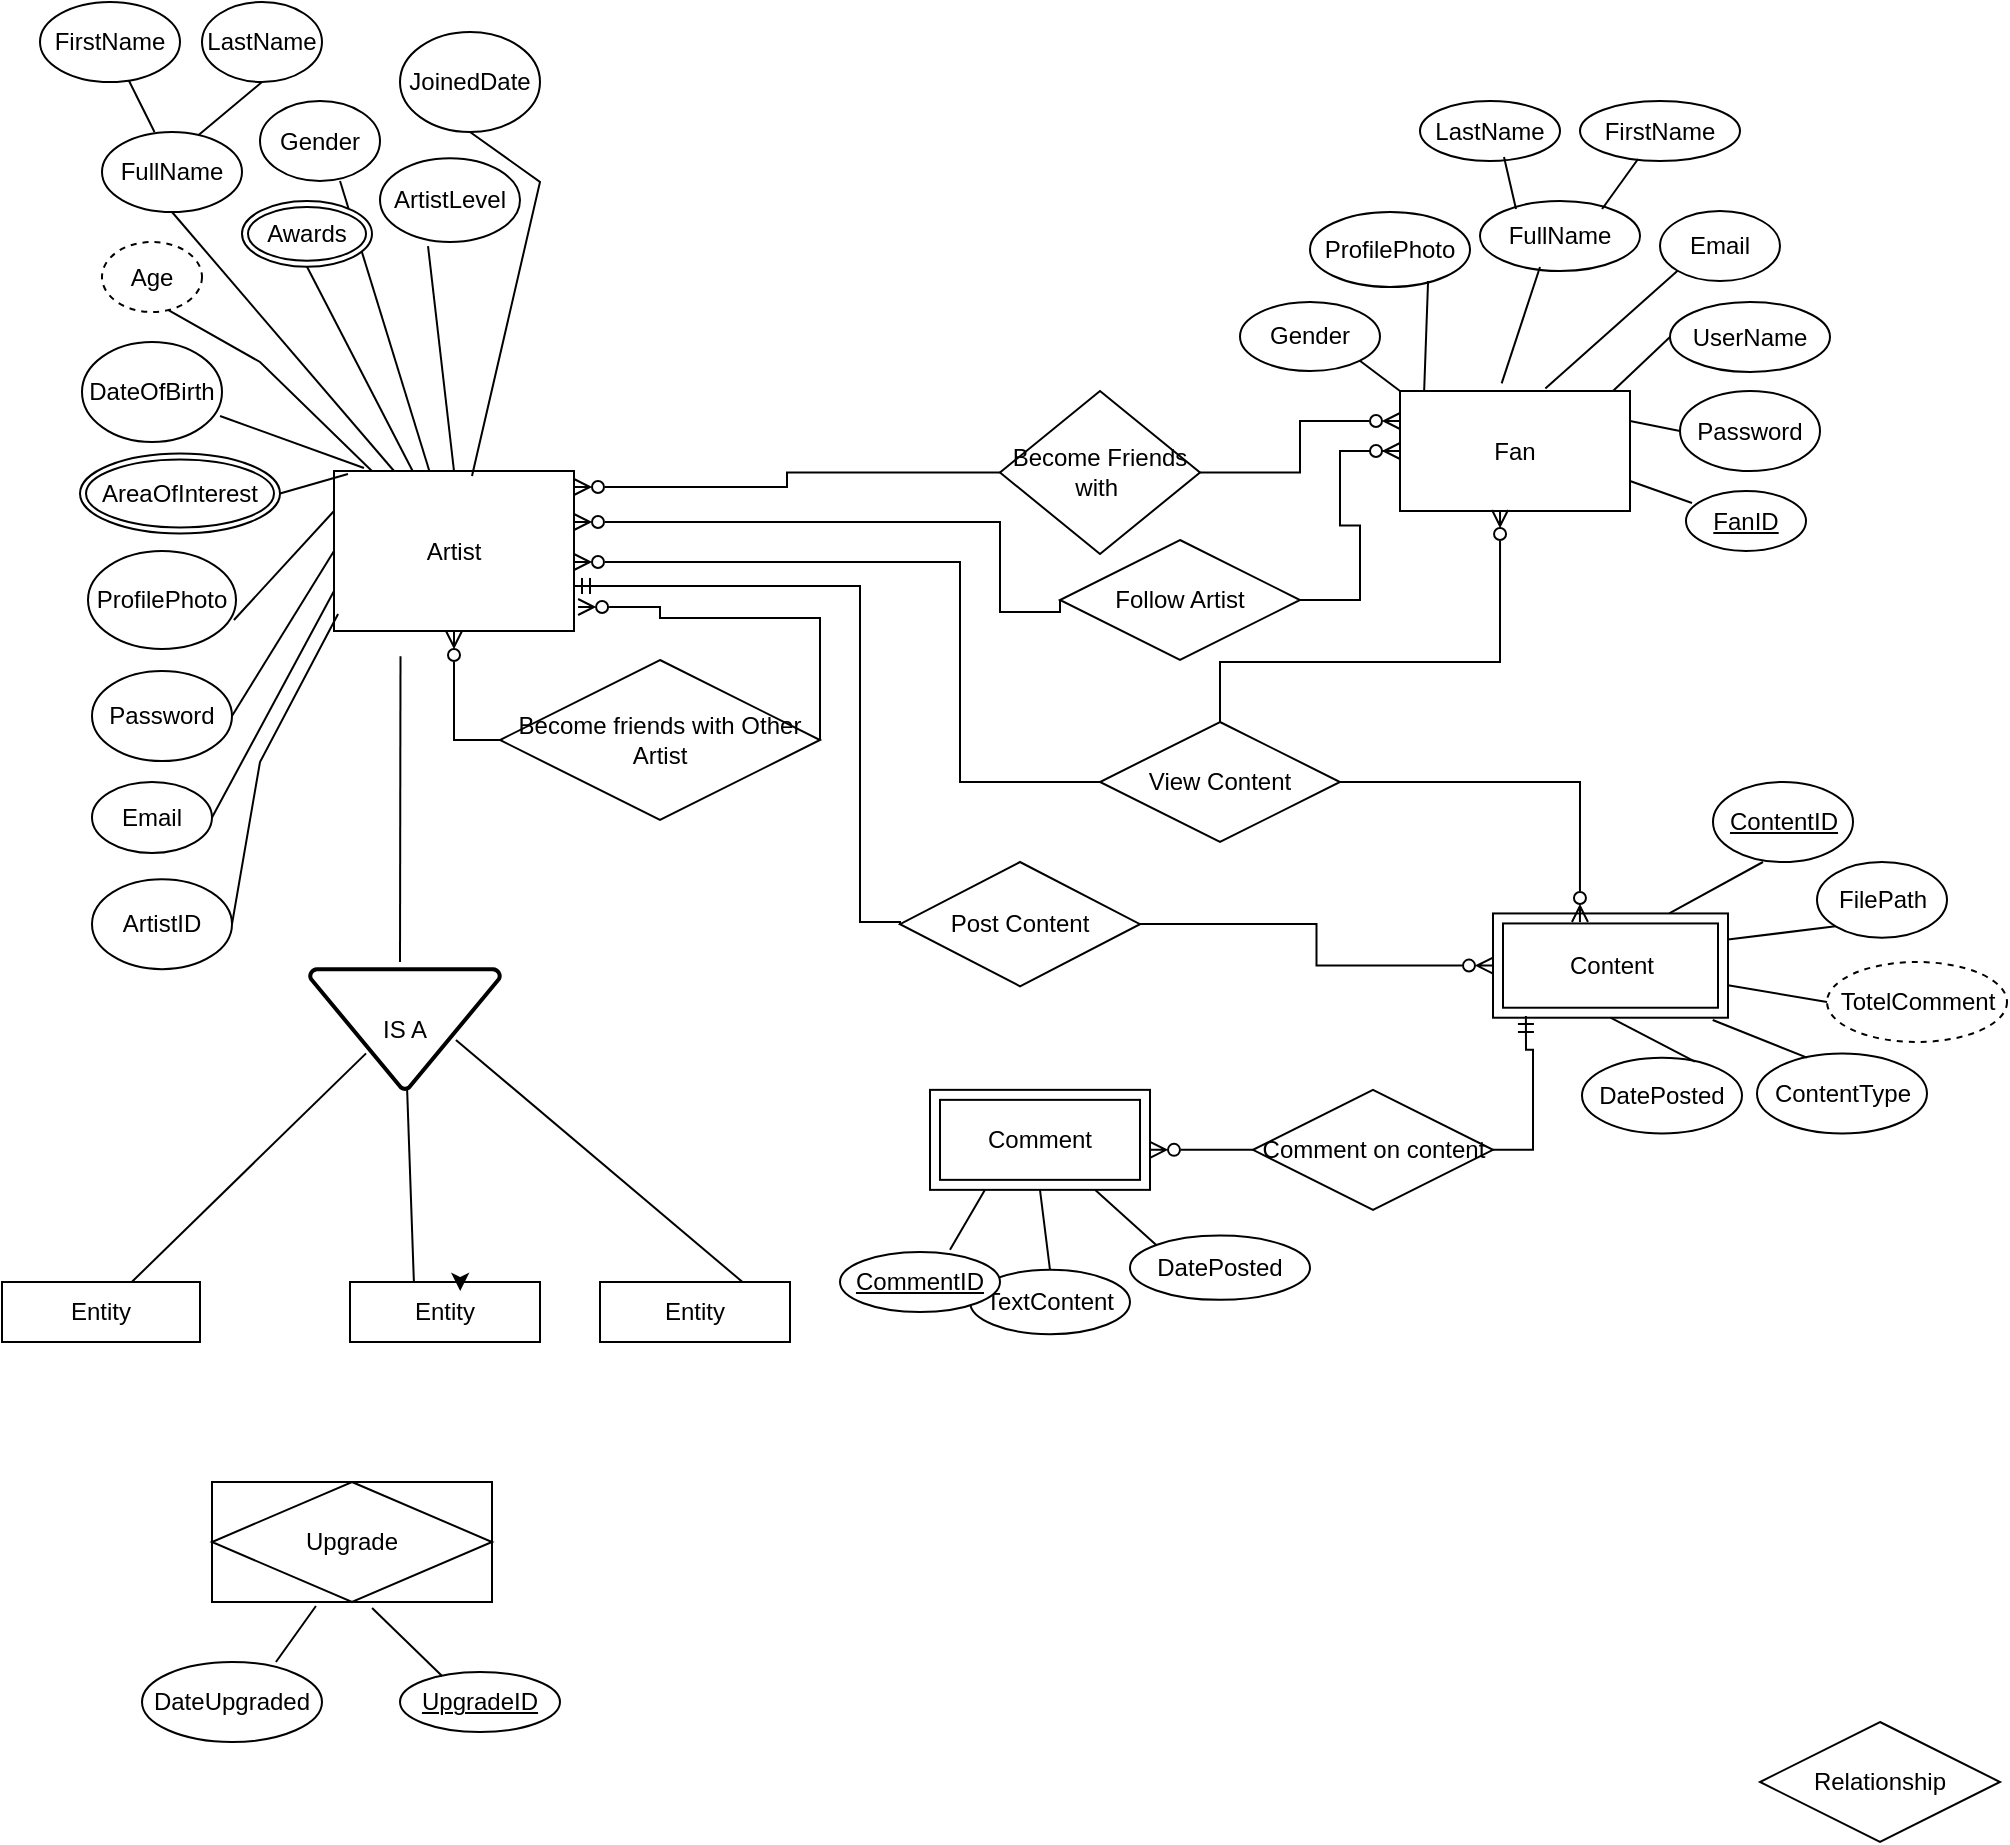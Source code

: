 <mxfile version="24.7.14">
  <diagram id="R2lEEEUBdFMjLlhIrx00" name="Page-1">
    <mxGraphModel dx="909" dy="1577" grid="1" gridSize="10" guides="1" tooltips="1" connect="1" arrows="1" fold="1" page="1" pageScale="1" pageWidth="850" pageHeight="1100" math="0" shadow="0" extFonts="Permanent Marker^https://fonts.googleapis.com/css?family=Permanent+Marker">
      <root>
        <mxCell id="0" />
        <mxCell id="1" parent="0" />
        <mxCell id="9mGKXTDG_qa7bDeS5Nxo-1" value="Artist" style="rounded=0;whiteSpace=wrap;html=1;" parent="1" vertex="1">
          <mxGeometry x="227" y="224.5" width="120" height="80" as="geometry" />
        </mxCell>
        <mxCell id="9mGKXTDG_qa7bDeS5Nxo-2" value="Fan" style="rounded=0;whiteSpace=wrap;html=1;" parent="1" vertex="1">
          <mxGeometry x="760" y="184.5" width="115" height="60" as="geometry" />
        </mxCell>
        <mxCell id="9mGKXTDG_qa7bDeS5Nxo-6" value="Email" style="ellipse;whiteSpace=wrap;html=1;" parent="1" vertex="1">
          <mxGeometry x="106" y="380" width="60" height="35.5" as="geometry" />
        </mxCell>
        <mxCell id="9mGKXTDG_qa7bDeS5Nxo-7" value="Password" style="ellipse;whiteSpace=wrap;html=1;" parent="1" vertex="1">
          <mxGeometry x="106" y="324.5" width="70" height="45" as="geometry" />
        </mxCell>
        <mxCell id="9mGKXTDG_qa7bDeS5Nxo-8" value="ProfilePhoto" style="ellipse;whiteSpace=wrap;html=1;" parent="1" vertex="1">
          <mxGeometry x="104" y="264.5" width="74" height="49" as="geometry" />
        </mxCell>
        <mxCell id="9mGKXTDG_qa7bDeS5Nxo-9" value="Age" style="ellipse;whiteSpace=wrap;html=1;dashed=1;" parent="1" vertex="1">
          <mxGeometry x="111" y="110" width="50" height="35" as="geometry" />
        </mxCell>
        <mxCell id="9mGKXTDG_qa7bDeS5Nxo-10" value="DateOfBirth" style="ellipse;whiteSpace=wrap;html=1;" parent="1" vertex="1">
          <mxGeometry x="101" y="160" width="70" height="50" as="geometry" />
        </mxCell>
        <mxCell id="9mGKXTDG_qa7bDeS5Nxo-11" value="FullName" style="ellipse;whiteSpace=wrap;html=1;" parent="1" vertex="1">
          <mxGeometry x="111" y="55" width="70" height="40" as="geometry" />
        </mxCell>
        <mxCell id="9mGKXTDG_qa7bDeS5Nxo-12" value="ArtistLevel" style="ellipse;whiteSpace=wrap;html=1;" parent="1" vertex="1">
          <mxGeometry x="250" y="68.07" width="70" height="41.93" as="geometry" />
        </mxCell>
        <mxCell id="9mGKXTDG_qa7bDeS5Nxo-14" value="Gender" style="ellipse;whiteSpace=wrap;html=1;" parent="1" vertex="1">
          <mxGeometry x="190" y="39.5" width="60" height="40" as="geometry" />
        </mxCell>
        <mxCell id="9mGKXTDG_qa7bDeS5Nxo-15" value="ArtistID" style="ellipse;whiteSpace=wrap;html=1;" parent="1" vertex="1">
          <mxGeometry x="106" y="428.57" width="70" height="45" as="geometry" />
        </mxCell>
        <mxCell id="9mGKXTDG_qa7bDeS5Nxo-17" value="" style="endArrow=none;html=1;rounded=0;entryX=1;entryY=0.5;entryDx=0;entryDy=0;exitX=0.058;exitY=0.019;exitDx=0;exitDy=0;exitPerimeter=0;" parent="1" source="9mGKXTDG_qa7bDeS5Nxo-1" target="9mGKXTDG_qa7bDeS5Nxo-46" edge="1">
          <mxGeometry width="50" height="50" relative="1" as="geometry">
            <mxPoint x="220" y="240" as="sourcePoint" />
            <mxPoint x="146.02" y="190.02" as="targetPoint" />
            <Array as="points" />
          </mxGeometry>
        </mxCell>
        <mxCell id="9mGKXTDG_qa7bDeS5Nxo-18" value="" style="endArrow=none;html=1;rounded=0;entryX=0.986;entryY=0.704;entryDx=0;entryDy=0;entryPerimeter=0;exitX=0;exitY=0.25;exitDx=0;exitDy=0;" parent="1" target="9mGKXTDG_qa7bDeS5Nxo-8" edge="1" source="9mGKXTDG_qa7bDeS5Nxo-1">
          <mxGeometry width="50" height="50" relative="1" as="geometry">
            <mxPoint x="230" y="260" as="sourcePoint" />
            <mxPoint x="156.999" y="190.005" as="targetPoint" />
          </mxGeometry>
        </mxCell>
        <mxCell id="9mGKXTDG_qa7bDeS5Nxo-19" value="" style="endArrow=none;html=1;rounded=0;exitX=0;exitY=0.75;exitDx=0;exitDy=0;entryX=1;entryY=0.5;entryDx=0;entryDy=0;" parent="1" source="9mGKXTDG_qa7bDeS5Nxo-1" target="9mGKXTDG_qa7bDeS5Nxo-6" edge="1">
          <mxGeometry width="50" height="50" relative="1" as="geometry">
            <mxPoint x="240" y="284.995" as="sourcePoint" />
            <mxPoint x="159.999" y="251.655" as="targetPoint" />
          </mxGeometry>
        </mxCell>
        <mxCell id="9mGKXTDG_qa7bDeS5Nxo-20" value="" style="endArrow=none;html=1;rounded=0;entryX=1;entryY=0.5;entryDx=0;entryDy=0;exitX=0.017;exitY=0.894;exitDx=0;exitDy=0;exitPerimeter=0;" parent="1" source="9mGKXTDG_qa7bDeS5Nxo-1" target="9mGKXTDG_qa7bDeS5Nxo-15" edge="1">
          <mxGeometry width="50" height="50" relative="1" as="geometry">
            <mxPoint x="230" y="280" as="sourcePoint" />
            <mxPoint x="189.999" y="291.005" as="targetPoint" />
            <Array as="points">
              <mxPoint x="190" y="370" />
            </Array>
          </mxGeometry>
        </mxCell>
        <mxCell id="9mGKXTDG_qa7bDeS5Nxo-22" value="" style="endArrow=none;html=1;rounded=0;exitX=0.125;exitY=-0.019;exitDx=0;exitDy=0;entryX=0.986;entryY=0.74;entryDx=0;entryDy=0;entryPerimeter=0;exitPerimeter=0;" parent="1" source="9mGKXTDG_qa7bDeS5Nxo-1" target="9mGKXTDG_qa7bDeS5Nxo-10" edge="1">
          <mxGeometry width="50" height="50" relative="1" as="geometry">
            <mxPoint x="250" y="225" as="sourcePoint" />
            <mxPoint x="176.999" y="146.655" as="targetPoint" />
          </mxGeometry>
        </mxCell>
        <mxCell id="9mGKXTDG_qa7bDeS5Nxo-23" value="" style="endArrow=none;html=1;rounded=0;entryX=0.66;entryY=0.971;entryDx=0;entryDy=0;entryPerimeter=0;" parent="1" target="9mGKXTDG_qa7bDeS5Nxo-9" edge="1" source="9mGKXTDG_qa7bDeS5Nxo-1">
          <mxGeometry width="50" height="50" relative="1" as="geometry">
            <mxPoint x="240" y="230" as="sourcePoint" />
            <mxPoint x="296.999" y="125.005" as="targetPoint" />
            <Array as="points">
              <mxPoint x="190" y="170" />
            </Array>
          </mxGeometry>
        </mxCell>
        <mxCell id="9mGKXTDG_qa7bDeS5Nxo-24" value="" style="endArrow=none;html=1;rounded=0;entryX=0.343;entryY=1.048;entryDx=0;entryDy=0;entryPerimeter=0;exitX=0.5;exitY=0;exitDx=0;exitDy=0;" parent="1" source="9mGKXTDG_qa7bDeS5Nxo-1" edge="1" target="9mGKXTDG_qa7bDeS5Nxo-12">
          <mxGeometry width="50" height="50" relative="1" as="geometry">
            <mxPoint x="280" y="220" as="sourcePoint" />
            <mxPoint x="210" y="90" as="targetPoint" />
            <Array as="points" />
          </mxGeometry>
        </mxCell>
        <mxCell id="9mGKXTDG_qa7bDeS5Nxo-25" value="" style="endArrow=none;html=1;rounded=0;entryX=0.5;entryY=1;entryDx=0;entryDy=0;exitX=0.25;exitY=0;exitDx=0;exitDy=0;" parent="1" target="9mGKXTDG_qa7bDeS5Nxo-11" edge="1" source="9mGKXTDG_qa7bDeS5Nxo-1">
          <mxGeometry width="50" height="50" relative="1" as="geometry">
            <mxPoint x="320" y="228" as="sourcePoint" />
            <mxPoint x="357.999" y="150.005" as="targetPoint" />
          </mxGeometry>
        </mxCell>
        <mxCell id="9mGKXTDG_qa7bDeS5Nxo-26" value="" style="endArrow=none;html=1;rounded=0;entryX=0.667;entryY=1;entryDx=0;entryDy=0;entryPerimeter=0;" parent="1" source="9mGKXTDG_qa7bDeS5Nxo-1" target="9mGKXTDG_qa7bDeS5Nxo-14" edge="1">
          <mxGeometry width="50" height="50" relative="1" as="geometry">
            <mxPoint x="280" y="220" as="sourcePoint" />
            <mxPoint x="379.999" y="190.005" as="targetPoint" />
          </mxGeometry>
        </mxCell>
        <mxCell id="9mGKXTDG_qa7bDeS5Nxo-27" value="" style="endArrow=none;html=1;rounded=0;entryX=0.5;entryY=1;entryDx=0;entryDy=0;" parent="1" source="9mGKXTDG_qa7bDeS5Nxo-1" target="9mGKXTDG_qa7bDeS5Nxo-44" edge="1">
          <mxGeometry width="50" height="50" relative="1" as="geometry">
            <mxPoint x="270" y="220" as="sourcePoint" />
            <mxPoint x="278" y="176.52" as="targetPoint" />
          </mxGeometry>
        </mxCell>
        <mxCell id="9mGKXTDG_qa7bDeS5Nxo-28" value="FirstName" style="ellipse;whiteSpace=wrap;html=1;" parent="1" vertex="1">
          <mxGeometry x="80" y="-10" width="70" height="40" as="geometry" />
        </mxCell>
        <mxCell id="9mGKXTDG_qa7bDeS5Nxo-29" value="LastName" style="ellipse;whiteSpace=wrap;html=1;" parent="1" vertex="1">
          <mxGeometry x="161" y="-10" width="60" height="40" as="geometry" />
        </mxCell>
        <mxCell id="9mGKXTDG_qa7bDeS5Nxo-30" value="" style="endArrow=none;html=1;rounded=0;exitX=0.375;exitY=0;exitDx=0;exitDy=0;exitPerimeter=0;" parent="1" source="9mGKXTDG_qa7bDeS5Nxo-11" edge="1" target="9mGKXTDG_qa7bDeS5Nxo-28">
          <mxGeometry width="50" height="50" relative="1" as="geometry">
            <mxPoint x="230" y="310" as="sourcePoint" />
            <mxPoint x="320" y="57.86" as="targetPoint" />
          </mxGeometry>
        </mxCell>
        <mxCell id="9mGKXTDG_qa7bDeS5Nxo-31" value="" style="endArrow=none;html=1;rounded=0;exitX=0.688;exitY=0.04;exitDx=0;exitDy=0;exitPerimeter=0;entryX=0.5;entryY=1;entryDx=0;entryDy=0;" parent="1" source="9mGKXTDG_qa7bDeS5Nxo-11" edge="1" target="9mGKXTDG_qa7bDeS5Nxo-29">
          <mxGeometry width="50" height="50" relative="1" as="geometry">
            <mxPoint x="370" y="110" as="sourcePoint" />
            <mxPoint x="373.787" y="52.002" as="targetPoint" />
          </mxGeometry>
        </mxCell>
        <mxCell id="9mGKXTDG_qa7bDeS5Nxo-34" value="JoinedDate" style="ellipse;whiteSpace=wrap;html=1;" parent="1" vertex="1">
          <mxGeometry x="260" y="5" width="70" height="50" as="geometry" />
        </mxCell>
        <mxCell id="9mGKXTDG_qa7bDeS5Nxo-37" value="" style="endArrow=none;html=1;rounded=0;entryX=0.5;entryY=1;entryDx=0;entryDy=0;exitX=0.575;exitY=0.031;exitDx=0;exitDy=0;exitPerimeter=0;" parent="1" source="9mGKXTDG_qa7bDeS5Nxo-1" target="9mGKXTDG_qa7bDeS5Nxo-34" edge="1">
          <mxGeometry width="50" height="50" relative="1" as="geometry">
            <mxPoint x="300" y="220" as="sourcePoint" />
            <mxPoint x="388" y="248" as="targetPoint" />
            <Array as="points">
              <mxPoint x="330" y="80" />
            </Array>
          </mxGeometry>
        </mxCell>
        <mxCell id="9mGKXTDG_qa7bDeS5Nxo-39" value="" style="endArrow=none;html=1;rounded=0;entryX=1;entryY=0.5;entryDx=0;entryDy=0;exitX=0;exitY=0.5;exitDx=0;exitDy=0;" parent="1" source="9mGKXTDG_qa7bDeS5Nxo-1" target="9mGKXTDG_qa7bDeS5Nxo-7" edge="1">
          <mxGeometry width="50" height="50" relative="1" as="geometry">
            <mxPoint x="230" y="240" as="sourcePoint" />
            <mxPoint x="151" y="197" as="targetPoint" />
          </mxGeometry>
        </mxCell>
        <mxCell id="9mGKXTDG_qa7bDeS5Nxo-44" value="Awards" style="ellipse;shape=doubleEllipse;margin=3;whiteSpace=wrap;html=1;align=center;" parent="1" vertex="1">
          <mxGeometry x="181" y="89.5" width="65" height="32.86" as="geometry" />
        </mxCell>
        <mxCell id="9mGKXTDG_qa7bDeS5Nxo-46" value="AreaOfInterest" style="ellipse;shape=doubleEllipse;margin=3;whiteSpace=wrap;html=1;align=center;" parent="1" vertex="1">
          <mxGeometry x="100" y="215.75" width="100" height="40" as="geometry" />
        </mxCell>
        <mxCell id="srRfTzQ2wNrr3aea_epK-1" value="FanID" style="ellipse;whiteSpace=wrap;html=1;align=center;fontStyle=4;" vertex="1" parent="1">
          <mxGeometry x="903" y="234.5" width="60" height="30" as="geometry" />
        </mxCell>
        <mxCell id="srRfTzQ2wNrr3aea_epK-2" value="Password" style="ellipse;whiteSpace=wrap;html=1;align=center;" vertex="1" parent="1">
          <mxGeometry x="900" y="184.5" width="70" height="40" as="geometry" />
        </mxCell>
        <mxCell id="srRfTzQ2wNrr3aea_epK-3" value="FullName" style="ellipse;whiteSpace=wrap;html=1;align=center;" vertex="1" parent="1">
          <mxGeometry x="800" y="89.5" width="80" height="35" as="geometry" />
        </mxCell>
        <mxCell id="srRfTzQ2wNrr3aea_epK-4" value="Email" style="ellipse;whiteSpace=wrap;html=1;align=center;" vertex="1" parent="1">
          <mxGeometry x="890" y="94.5" width="60" height="35" as="geometry" />
        </mxCell>
        <mxCell id="srRfTzQ2wNrr3aea_epK-5" value="UserName" style="ellipse;whiteSpace=wrap;html=1;align=center;" vertex="1" parent="1">
          <mxGeometry x="895" y="140" width="80" height="35" as="geometry" />
        </mxCell>
        <mxCell id="srRfTzQ2wNrr3aea_epK-6" value="FirstName" style="ellipse;whiteSpace=wrap;html=1;align=center;" vertex="1" parent="1">
          <mxGeometry x="850" y="39.5" width="80" height="30" as="geometry" />
        </mxCell>
        <mxCell id="srRfTzQ2wNrr3aea_epK-7" value="LastName" style="ellipse;whiteSpace=wrap;html=1;align=center;" vertex="1" parent="1">
          <mxGeometry x="770" y="39.5" width="70" height="30" as="geometry" />
        </mxCell>
        <mxCell id="srRfTzQ2wNrr3aea_epK-8" value="ProfilePhoto" style="ellipse;whiteSpace=wrap;html=1;align=center;" vertex="1" parent="1">
          <mxGeometry x="715" y="95" width="80" height="37.5" as="geometry" />
        </mxCell>
        <mxCell id="srRfTzQ2wNrr3aea_epK-9" value="Gender" style="ellipse;whiteSpace=wrap;html=1;align=center;" vertex="1" parent="1">
          <mxGeometry x="680" y="140" width="70" height="34.5" as="geometry" />
        </mxCell>
        <mxCell id="srRfTzQ2wNrr3aea_epK-13" value="" style="endArrow=none;html=1;rounded=0;exitX=1;exitY=1;exitDx=0;exitDy=0;entryX=0;entryY=0;entryDx=0;entryDy=0;" edge="1" parent="1" source="srRfTzQ2wNrr3aea_epK-9" target="9mGKXTDG_qa7bDeS5Nxo-2">
          <mxGeometry relative="1" as="geometry">
            <mxPoint x="730" y="244.5" as="sourcePoint" />
            <mxPoint x="890" y="244.5" as="targetPoint" />
          </mxGeometry>
        </mxCell>
        <mxCell id="srRfTzQ2wNrr3aea_epK-14" value="" style="endArrow=none;html=1;rounded=0;exitX=0.738;exitY=0.92;exitDx=0;exitDy=0;exitPerimeter=0;entryX=0.105;entryY=0;entryDx=0;entryDy=0;entryPerimeter=0;" edge="1" parent="1" source="srRfTzQ2wNrr3aea_epK-8" target="9mGKXTDG_qa7bDeS5Nxo-2">
          <mxGeometry relative="1" as="geometry">
            <mxPoint x="780" y="144.5" as="sourcePoint" />
            <mxPoint x="790" y="194.5" as="targetPoint" />
          </mxGeometry>
        </mxCell>
        <mxCell id="srRfTzQ2wNrr3aea_epK-15" value="" style="endArrow=none;html=1;rounded=0;entryX=0.442;entryY=-0.064;entryDx=0;entryDy=0;entryPerimeter=0;exitX=0.375;exitY=0.943;exitDx=0;exitDy=0;exitPerimeter=0;" edge="1" parent="1" source="srRfTzQ2wNrr3aea_epK-3" target="9mGKXTDG_qa7bDeS5Nxo-2">
          <mxGeometry relative="1" as="geometry">
            <mxPoint x="830" y="124.5" as="sourcePoint" />
            <mxPoint x="848" y="179.5" as="targetPoint" />
          </mxGeometry>
        </mxCell>
        <mxCell id="srRfTzQ2wNrr3aea_epK-16" value="" style="endArrow=none;html=1;rounded=0;exitX=0.6;exitY=0.933;exitDx=0;exitDy=0;exitPerimeter=0;entryX=0.225;entryY=0.114;entryDx=0;entryDy=0;entryPerimeter=0;" edge="1" parent="1" source="srRfTzQ2wNrr3aea_epK-7" target="srRfTzQ2wNrr3aea_epK-3">
          <mxGeometry relative="1" as="geometry">
            <mxPoint x="807" y="69.5" as="sourcePoint" />
            <mxPoint x="823" y="124.5" as="targetPoint" />
          </mxGeometry>
        </mxCell>
        <mxCell id="srRfTzQ2wNrr3aea_epK-17" value="" style="endArrow=none;html=1;rounded=0;exitX=0.763;exitY=0.114;exitDx=0;exitDy=0;exitPerimeter=0;entryX=0.363;entryY=0.967;entryDx=0;entryDy=0;entryPerimeter=0;" edge="1" parent="1" source="srRfTzQ2wNrr3aea_epK-3" target="srRfTzQ2wNrr3aea_epK-6">
          <mxGeometry relative="1" as="geometry">
            <mxPoint x="822" y="77.5" as="sourcePoint" />
            <mxPoint x="828" y="103.5" as="targetPoint" />
          </mxGeometry>
        </mxCell>
        <mxCell id="srRfTzQ2wNrr3aea_epK-18" value="" style="endArrow=none;html=1;rounded=0;entryX=0.632;entryY=-0.021;entryDx=0;entryDy=0;entryPerimeter=0;exitX=0;exitY=1;exitDx=0;exitDy=0;" edge="1" parent="1" source="srRfTzQ2wNrr3aea_epK-4" target="9mGKXTDG_qa7bDeS5Nxo-2">
          <mxGeometry relative="1" as="geometry">
            <mxPoint x="890" y="125.5" as="sourcePoint" />
            <mxPoint x="882" y="184.5" as="targetPoint" />
          </mxGeometry>
        </mxCell>
        <mxCell id="srRfTzQ2wNrr3aea_epK-21" value="" style="endArrow=none;html=1;rounded=0;entryX=0.926;entryY=0;entryDx=0;entryDy=0;entryPerimeter=0;exitX=0;exitY=0.5;exitDx=0;exitDy=0;" edge="1" parent="1" source="srRfTzQ2wNrr3aea_epK-5" target="9mGKXTDG_qa7bDeS5Nxo-2">
          <mxGeometry relative="1" as="geometry">
            <mxPoint x="908" y="134.5" as="sourcePoint" />
            <mxPoint x="850" y="193.5" as="targetPoint" />
          </mxGeometry>
        </mxCell>
        <mxCell id="srRfTzQ2wNrr3aea_epK-22" value="" style="endArrow=none;html=1;rounded=0;entryX=1;entryY=0.25;entryDx=0;entryDy=0;exitX=0;exitY=0.5;exitDx=0;exitDy=0;" edge="1" parent="1" source="srRfTzQ2wNrr3aea_epK-2" target="9mGKXTDG_qa7bDeS5Nxo-2">
          <mxGeometry relative="1" as="geometry">
            <mxPoint x="918" y="144.5" as="sourcePoint" />
            <mxPoint x="860" y="203.5" as="targetPoint" />
          </mxGeometry>
        </mxCell>
        <mxCell id="srRfTzQ2wNrr3aea_epK-23" value="" style="endArrow=none;html=1;rounded=0;entryX=1;entryY=0.75;entryDx=0;entryDy=0;exitX=0.05;exitY=0.2;exitDx=0;exitDy=0;exitPerimeter=0;" edge="1" parent="1" source="srRfTzQ2wNrr3aea_epK-1" target="9mGKXTDG_qa7bDeS5Nxo-2">
          <mxGeometry relative="1" as="geometry">
            <mxPoint x="928" y="154.5" as="sourcePoint" />
            <mxPoint x="870" y="213.5" as="targetPoint" />
          </mxGeometry>
        </mxCell>
        <mxCell id="srRfTzQ2wNrr3aea_epK-24" value="Content" style="shape=ext;margin=3;double=1;whiteSpace=wrap;html=1;align=center;" vertex="1" parent="1">
          <mxGeometry x="806.5" y="445.72" width="117.5" height="52.14" as="geometry" />
        </mxCell>
        <mxCell id="srRfTzQ2wNrr3aea_epK-25" value="ContentID" style="ellipse;whiteSpace=wrap;html=1;align=center;fontStyle=4;" vertex="1" parent="1">
          <mxGeometry x="916.5" y="380" width="70" height="40" as="geometry" />
        </mxCell>
        <mxCell id="srRfTzQ2wNrr3aea_epK-26" value="TotelComment" style="ellipse;whiteSpace=wrap;html=1;align=center;dashed=1;" vertex="1" parent="1">
          <mxGeometry x="973.5" y="470" width="90" height="40" as="geometry" />
        </mxCell>
        <mxCell id="srRfTzQ2wNrr3aea_epK-27" value="DatePosted" style="ellipse;whiteSpace=wrap;html=1;align=center;" vertex="1" parent="1">
          <mxGeometry x="851" y="517.86" width="80" height="37.86" as="geometry" />
        </mxCell>
        <mxCell id="srRfTzQ2wNrr3aea_epK-28" value="ContentType" style="ellipse;whiteSpace=wrap;html=1;align=center;" vertex="1" parent="1">
          <mxGeometry x="938.5" y="515.72" width="85" height="40" as="geometry" />
        </mxCell>
        <mxCell id="srRfTzQ2wNrr3aea_epK-29" value="FilePath" style="ellipse;whiteSpace=wrap;html=1;align=center;" vertex="1" parent="1">
          <mxGeometry x="968.5" y="420" width="65" height="37.86" as="geometry" />
        </mxCell>
        <mxCell id="srRfTzQ2wNrr3aea_epK-30" style="edgeStyle=orthogonalEdgeStyle;rounded=0;orthogonalLoop=1;jettySize=auto;html=1;exitX=0.5;exitY=1;exitDx=0;exitDy=0;" edge="1" parent="1" source="srRfTzQ2wNrr3aea_epK-29" target="srRfTzQ2wNrr3aea_epK-29">
          <mxGeometry relative="1" as="geometry" />
        </mxCell>
        <mxCell id="srRfTzQ2wNrr3aea_epK-31" value="" style="endArrow=none;html=1;rounded=0;entryX=0.357;entryY=1;entryDx=0;entryDy=0;exitX=0.75;exitY=0;exitDx=0;exitDy=0;entryPerimeter=0;" edge="1" parent="1" source="srRfTzQ2wNrr3aea_epK-24" target="srRfTzQ2wNrr3aea_epK-25">
          <mxGeometry relative="1" as="geometry">
            <mxPoint x="989.5" y="293.86" as="sourcePoint" />
            <mxPoint x="941.5" y="427.86" as="targetPoint" />
          </mxGeometry>
        </mxCell>
        <mxCell id="srRfTzQ2wNrr3aea_epK-32" value="" style="endArrow=none;html=1;rounded=0;entryX=0;entryY=1;entryDx=0;entryDy=0;exitX=1;exitY=0.25;exitDx=0;exitDy=0;" edge="1" parent="1" source="srRfTzQ2wNrr3aea_epK-24" target="srRfTzQ2wNrr3aea_epK-29">
          <mxGeometry relative="1" as="geometry">
            <mxPoint x="936.5" y="459.86" as="sourcePoint" />
            <mxPoint x="951.5" y="437.86" as="targetPoint" />
          </mxGeometry>
        </mxCell>
        <mxCell id="srRfTzQ2wNrr3aea_epK-33" value="" style="endArrow=none;html=1;rounded=0;entryX=0;entryY=0.5;entryDx=0;entryDy=0;" edge="1" parent="1" source="srRfTzQ2wNrr3aea_epK-24" target="srRfTzQ2wNrr3aea_epK-26">
          <mxGeometry relative="1" as="geometry">
            <mxPoint x="946.5" y="469.86" as="sourcePoint" />
            <mxPoint x="974.711" y="483.251" as="targetPoint" />
          </mxGeometry>
        </mxCell>
        <mxCell id="srRfTzQ2wNrr3aea_epK-34" value="" style="endArrow=none;html=1;rounded=0;entryX=0.294;entryY=0.053;entryDx=0;entryDy=0;exitX=0.935;exitY=1.022;exitDx=0;exitDy=0;entryPerimeter=0;exitPerimeter=0;" edge="1" parent="1" source="srRfTzQ2wNrr3aea_epK-24" target="srRfTzQ2wNrr3aea_epK-28">
          <mxGeometry relative="1" as="geometry">
            <mxPoint x="956.5" y="479.86" as="sourcePoint" />
            <mxPoint x="971.5" y="457.86" as="targetPoint" />
          </mxGeometry>
        </mxCell>
        <mxCell id="srRfTzQ2wNrr3aea_epK-35" value="" style="endArrow=none;html=1;rounded=0;entryX=0.706;entryY=0.053;entryDx=0;entryDy=0;exitX=0.5;exitY=1;exitDx=0;exitDy=0;entryPerimeter=0;" edge="1" parent="1" source="srRfTzQ2wNrr3aea_epK-24" target="srRfTzQ2wNrr3aea_epK-27">
          <mxGeometry relative="1" as="geometry">
            <mxPoint x="966.5" y="489.86" as="sourcePoint" />
            <mxPoint x="981.5" y="467.86" as="targetPoint" />
          </mxGeometry>
        </mxCell>
        <mxCell id="srRfTzQ2wNrr3aea_epK-36" value="Comment" style="shape=ext;margin=3;double=1;whiteSpace=wrap;html=1;align=center;" vertex="1" parent="1">
          <mxGeometry x="525" y="533.93" width="110" height="50" as="geometry" />
        </mxCell>
        <mxCell id="srRfTzQ2wNrr3aea_epK-37" value="DatePosted" style="ellipse;whiteSpace=wrap;html=1;align=center;" vertex="1" parent="1">
          <mxGeometry x="625" y="606.79" width="90" height="32.14" as="geometry" />
        </mxCell>
        <mxCell id="srRfTzQ2wNrr3aea_epK-38" value="TextContent" style="ellipse;whiteSpace=wrap;html=1;align=center;" vertex="1" parent="1">
          <mxGeometry x="545" y="623.93" width="80" height="32.14" as="geometry" />
        </mxCell>
        <mxCell id="srRfTzQ2wNrr3aea_epK-39" value="CommentID" style="ellipse;whiteSpace=wrap;html=1;align=center;fontStyle=4;" vertex="1" parent="1">
          <mxGeometry x="480" y="615" width="80" height="30" as="geometry" />
        </mxCell>
        <mxCell id="srRfTzQ2wNrr3aea_epK-41" value="" style="endArrow=none;html=1;rounded=0;entryX=0.25;entryY=1;entryDx=0;entryDy=0;exitX=0.875;exitY=0.202;exitDx=0;exitDy=0;exitPerimeter=0;" edge="1" parent="1" target="srRfTzQ2wNrr3aea_epK-36">
          <mxGeometry width="50" height="50" relative="1" as="geometry">
            <mxPoint x="535" y="613.92" as="sourcePoint" />
            <mxPoint x="355" y="420.93" as="targetPoint" />
          </mxGeometry>
        </mxCell>
        <mxCell id="srRfTzQ2wNrr3aea_epK-42" value="" style="endArrow=none;html=1;rounded=0;entryX=0.5;entryY=1;entryDx=0;entryDy=0;exitX=0.5;exitY=0;exitDx=0;exitDy=0;" edge="1" parent="1" source="srRfTzQ2wNrr3aea_epK-38" target="srRfTzQ2wNrr3aea_epK-36">
          <mxGeometry width="50" height="50" relative="1" as="geometry">
            <mxPoint x="507" y="620.93" as="sourcePoint" />
            <mxPoint x="555" y="592.93" as="targetPoint" />
          </mxGeometry>
        </mxCell>
        <mxCell id="srRfTzQ2wNrr3aea_epK-43" value="" style="endArrow=none;html=1;rounded=0;entryX=0.75;entryY=1;entryDx=0;entryDy=0;exitX=0;exitY=0;exitDx=0;exitDy=0;" edge="1" parent="1" source="srRfTzQ2wNrr3aea_epK-37" target="srRfTzQ2wNrr3aea_epK-36">
          <mxGeometry width="50" height="50" relative="1" as="geometry">
            <mxPoint x="517" y="630.93" as="sourcePoint" />
            <mxPoint x="565" y="602.93" as="targetPoint" />
          </mxGeometry>
        </mxCell>
        <mxCell id="srRfTzQ2wNrr3aea_epK-45" value="UpgradeID" style="ellipse;whiteSpace=wrap;html=1;align=center;fontStyle=4;" vertex="1" parent="1">
          <mxGeometry x="260" y="825" width="80" height="30" as="geometry" />
        </mxCell>
        <mxCell id="srRfTzQ2wNrr3aea_epK-46" value="DateUpgraded" style="ellipse;whiteSpace=wrap;html=1;align=center;" vertex="1" parent="1">
          <mxGeometry x="131" y="820" width="90" height="40" as="geometry" />
        </mxCell>
        <mxCell id="srRfTzQ2wNrr3aea_epK-47" value="" style="endArrow=none;html=1;rounded=0;entryX=0.744;entryY=0;entryDx=0;entryDy=0;exitX=0.365;exitY=1.04;exitDx=0;exitDy=0;entryPerimeter=0;exitPerimeter=0;" edge="1" parent="1" target="srRfTzQ2wNrr3aea_epK-46">
          <mxGeometry width="50" height="50" relative="1" as="geometry">
            <mxPoint x="217.975" y="792" as="sourcePoint" />
            <mxPoint x="650" y="813.5" as="targetPoint" />
          </mxGeometry>
        </mxCell>
        <mxCell id="srRfTzQ2wNrr3aea_epK-48" value="" style="endArrow=none;html=1;rounded=0;entryX=0.263;entryY=0.067;entryDx=0;entryDy=0;exitX=0.609;exitY=1.06;exitDx=0;exitDy=0;entryPerimeter=0;exitPerimeter=0;" edge="1" parent="1" target="srRfTzQ2wNrr3aea_epK-45">
          <mxGeometry width="50" height="50" relative="1" as="geometry">
            <mxPoint x="246.035" y="793" as="sourcePoint" />
            <mxPoint x="761.716" y="764.393" as="targetPoint" />
          </mxGeometry>
        </mxCell>
        <mxCell id="srRfTzQ2wNrr3aea_epK-82" style="edgeStyle=orthogonalEdgeStyle;rounded=0;orthogonalLoop=1;jettySize=auto;html=1;exitX=0;exitY=0.5;exitDx=0;exitDy=0;endArrow=ERmandOne;endFill=0;" edge="1" parent="1" source="srRfTzQ2wNrr3aea_epK-49" target="9mGKXTDG_qa7bDeS5Nxo-1">
          <mxGeometry relative="1" as="geometry">
            <mxPoint x="360" y="282" as="targetPoint" />
            <Array as="points">
              <mxPoint x="510" y="450" />
              <mxPoint x="490" y="450" />
              <mxPoint x="490" y="282" />
            </Array>
          </mxGeometry>
        </mxCell>
        <mxCell id="srRfTzQ2wNrr3aea_epK-83" style="edgeStyle=orthogonalEdgeStyle;rounded=0;orthogonalLoop=1;jettySize=auto;html=1;entryX=0;entryY=0.5;entryDx=0;entryDy=0;endArrow=ERzeroToMany;endFill=0;" edge="1" parent="1" source="srRfTzQ2wNrr3aea_epK-49" target="srRfTzQ2wNrr3aea_epK-24">
          <mxGeometry relative="1" as="geometry" />
        </mxCell>
        <mxCell id="srRfTzQ2wNrr3aea_epK-49" value="Post Content" style="shape=rhombus;perimeter=rhombusPerimeter;whiteSpace=wrap;html=1;align=center;rotation=0;" vertex="1" parent="1">
          <mxGeometry x="510" y="420" width="120" height="62.14" as="geometry" />
        </mxCell>
        <mxCell id="srRfTzQ2wNrr3aea_epK-50" value="Relationship" style="shape=rhombus;perimeter=rhombusPerimeter;whiteSpace=wrap;html=1;align=center;" vertex="1" parent="1">
          <mxGeometry x="940" y="850" width="120" height="60" as="geometry" />
        </mxCell>
        <mxCell id="srRfTzQ2wNrr3aea_epK-93" style="edgeStyle=orthogonalEdgeStyle;rounded=0;orthogonalLoop=1;jettySize=auto;html=1;endArrow=ERzeroToMany;endFill=0;" edge="1" parent="1" source="srRfTzQ2wNrr3aea_epK-51" target="9mGKXTDG_qa7bDeS5Nxo-1">
          <mxGeometry relative="1" as="geometry">
            <Array as="points">
              <mxPoint x="540" y="380" />
              <mxPoint x="540" y="270" />
            </Array>
          </mxGeometry>
        </mxCell>
        <mxCell id="srRfTzQ2wNrr3aea_epK-51" value="View Content" style="shape=rhombus;perimeter=rhombusPerimeter;whiteSpace=wrap;html=1;align=center;" vertex="1" parent="1">
          <mxGeometry x="610" y="350" width="120" height="60" as="geometry" />
        </mxCell>
        <mxCell id="srRfTzQ2wNrr3aea_epK-88" style="edgeStyle=orthogonalEdgeStyle;rounded=0;orthogonalLoop=1;jettySize=auto;html=1;entryX=1;entryY=0.6;entryDx=0;entryDy=0;entryPerimeter=0;endArrow=ERzeroToMany;endFill=0;exitX=0;exitY=0.5;exitDx=0;exitDy=0;" edge="1" parent="1" source="srRfTzQ2wNrr3aea_epK-52" target="srRfTzQ2wNrr3aea_epK-36">
          <mxGeometry relative="1" as="geometry">
            <mxPoint x="690" y="600" as="sourcePoint" />
          </mxGeometry>
        </mxCell>
        <mxCell id="srRfTzQ2wNrr3aea_epK-89" style="edgeStyle=orthogonalEdgeStyle;rounded=0;orthogonalLoop=1;jettySize=auto;html=1;entryX=0.14;entryY=0.984;entryDx=0;entryDy=0;entryPerimeter=0;endArrow=ERmandOne;endFill=0;exitX=1;exitY=0.5;exitDx=0;exitDy=0;" edge="1" parent="1" source="srRfTzQ2wNrr3aea_epK-52" target="srRfTzQ2wNrr3aea_epK-24">
          <mxGeometry relative="1" as="geometry">
            <mxPoint x="820" y="500" as="targetPoint" />
            <mxPoint x="770" y="578.93" as="sourcePoint" />
          </mxGeometry>
        </mxCell>
        <mxCell id="srRfTzQ2wNrr3aea_epK-52" value="Comment on content" style="shape=rhombus;perimeter=rhombusPerimeter;whiteSpace=wrap;html=1;align=center;" vertex="1" parent="1">
          <mxGeometry x="686.5" y="533.93" width="120" height="60" as="geometry" />
        </mxCell>
        <mxCell id="srRfTzQ2wNrr3aea_epK-86" style="edgeStyle=orthogonalEdgeStyle;rounded=0;orthogonalLoop=1;jettySize=auto;html=1;endArrow=ERzeroToMany;endFill=0;entryX=1;entryY=0.1;entryDx=0;entryDy=0;entryPerimeter=0;" edge="1" parent="1" source="srRfTzQ2wNrr3aea_epK-53" target="9mGKXTDG_qa7bDeS5Nxo-1">
          <mxGeometry relative="1" as="geometry">
            <mxPoint x="390" y="240" as="targetPoint" />
            <Array as="points" />
          </mxGeometry>
        </mxCell>
        <mxCell id="srRfTzQ2wNrr3aea_epK-87" style="edgeStyle=orthogonalEdgeStyle;rounded=0;orthogonalLoop=1;jettySize=auto;html=1;entryX=0;entryY=0.25;entryDx=0;entryDy=0;endArrow=ERzeroToMany;endFill=0;" edge="1" parent="1" source="srRfTzQ2wNrr3aea_epK-53" target="9mGKXTDG_qa7bDeS5Nxo-2">
          <mxGeometry relative="1" as="geometry" />
        </mxCell>
        <mxCell id="srRfTzQ2wNrr3aea_epK-53" value="Become Friends with&amp;nbsp;" style="shape=rhombus;perimeter=rhombusPerimeter;whiteSpace=wrap;html=1;align=center;" vertex="1" parent="1">
          <mxGeometry x="560" y="184.5" width="100" height="81.5" as="geometry" />
        </mxCell>
        <mxCell id="srRfTzQ2wNrr3aea_epK-80" value="" style="edgeStyle=orthogonalEdgeStyle;rounded=0;orthogonalLoop=1;jettySize=auto;html=1;exitX=1;exitY=0.5;exitDx=0;exitDy=0;endArrow=ERzeroToMany;endFill=0;entryX=1.017;entryY=0.85;entryDx=0;entryDy=0;entryPerimeter=0;" edge="1" parent="1" source="srRfTzQ2wNrr3aea_epK-54" target="9mGKXTDG_qa7bDeS5Nxo-1">
          <mxGeometry relative="1" as="geometry">
            <mxPoint x="370" y="300" as="targetPoint" />
            <Array as="points">
              <mxPoint x="390" y="298" />
            </Array>
          </mxGeometry>
        </mxCell>
        <mxCell id="srRfTzQ2wNrr3aea_epK-81" style="edgeStyle=orthogonalEdgeStyle;rounded=0;orthogonalLoop=1;jettySize=auto;html=1;exitX=0;exitY=0.5;exitDx=0;exitDy=0;endArrow=ERzeroToMany;endFill=0;" edge="1" parent="1" source="srRfTzQ2wNrr3aea_epK-54" target="9mGKXTDG_qa7bDeS5Nxo-1">
          <mxGeometry relative="1" as="geometry">
            <mxPoint x="220" y="330" as="targetPoint" />
            <Array as="points">
              <mxPoint x="287" y="359" />
            </Array>
          </mxGeometry>
        </mxCell>
        <mxCell id="srRfTzQ2wNrr3aea_epK-54" value="Become friends with Other Artist" style="shape=rhombus;perimeter=rhombusPerimeter;whiteSpace=wrap;html=1;align=center;" vertex="1" parent="1">
          <mxGeometry x="310" y="319" width="160" height="80" as="geometry" />
        </mxCell>
        <mxCell id="srRfTzQ2wNrr3aea_epK-55" value="Follow Artist" style="shape=rhombus;perimeter=rhombusPerimeter;whiteSpace=wrap;html=1;align=center;" vertex="1" parent="1">
          <mxGeometry x="590" y="259" width="120" height="60" as="geometry" />
        </mxCell>
        <mxCell id="srRfTzQ2wNrr3aea_epK-72" value="" style="edgeStyle=entityRelationEdgeStyle;fontSize=12;html=1;endArrow=ERzeroToMany;endFill=1;rounded=0;entryX=0;entryY=0.5;entryDx=0;entryDy=0;exitX=1;exitY=0.5;exitDx=0;exitDy=0;" edge="1" parent="1" source="srRfTzQ2wNrr3aea_epK-55" target="9mGKXTDG_qa7bDeS5Nxo-2">
          <mxGeometry width="100" height="100" relative="1" as="geometry">
            <mxPoint x="650" y="280" as="sourcePoint" />
            <mxPoint x="750" y="180" as="targetPoint" />
            <Array as="points">
              <mxPoint x="710" y="280" />
              <mxPoint x="720" y="290" />
              <mxPoint x="740" y="240" />
              <mxPoint x="750" y="240" />
            </Array>
          </mxGeometry>
        </mxCell>
        <mxCell id="srRfTzQ2wNrr3aea_epK-85" style="edgeStyle=orthogonalEdgeStyle;rounded=0;orthogonalLoop=1;jettySize=auto;html=1;endArrow=ERzeroToMany;endFill=0;exitX=0;exitY=0.5;exitDx=0;exitDy=0;" edge="1" parent="1" source="srRfTzQ2wNrr3aea_epK-55" target="9mGKXTDG_qa7bDeS5Nxo-1">
          <mxGeometry relative="1" as="geometry">
            <mxPoint x="380" y="260" as="targetPoint" />
            <Array as="points">
              <mxPoint x="590" y="295" />
              <mxPoint x="560" y="295" />
              <mxPoint x="560" y="250" />
            </Array>
          </mxGeometry>
        </mxCell>
        <mxCell id="srRfTzQ2wNrr3aea_epK-91" style="edgeStyle=orthogonalEdgeStyle;rounded=0;orthogonalLoop=1;jettySize=auto;html=1;entryX=0.37;entryY=0.082;entryDx=0;entryDy=0;entryPerimeter=0;endArrow=ERzeroToMany;endFill=0;" edge="1" parent="1" source="srRfTzQ2wNrr3aea_epK-51" target="srRfTzQ2wNrr3aea_epK-24">
          <mxGeometry relative="1" as="geometry" />
        </mxCell>
        <mxCell id="srRfTzQ2wNrr3aea_epK-92" style="edgeStyle=orthogonalEdgeStyle;rounded=0;orthogonalLoop=1;jettySize=auto;html=1;entryX=0.435;entryY=0.992;entryDx=0;entryDy=0;entryPerimeter=0;endArrow=ERzeroToMany;endFill=0;" edge="1" parent="1" source="srRfTzQ2wNrr3aea_epK-51" target="9mGKXTDG_qa7bDeS5Nxo-2">
          <mxGeometry relative="1" as="geometry">
            <Array as="points">
              <mxPoint x="670" y="320" />
              <mxPoint x="810" y="320" />
            </Array>
          </mxGeometry>
        </mxCell>
        <mxCell id="srRfTzQ2wNrr3aea_epK-96" value="" style="endArrow=none;html=1;rounded=0;entryX=0.5;entryY=1;entryDx=0;entryDy=0;entryPerimeter=0;" edge="1" parent="1">
          <mxGeometry relative="1" as="geometry">
            <mxPoint x="260" y="470" as="sourcePoint" />
            <mxPoint x="260.25" y="317.14" as="targetPoint" />
          </mxGeometry>
        </mxCell>
        <mxCell id="srRfTzQ2wNrr3aea_epK-97" value="" style="endArrow=none;html=1;rounded=0;exitX=0.337;exitY=0.067;exitDx=0;exitDy=0;exitPerimeter=0;" edge="1" parent="1" source="srRfTzQ2wNrr3aea_epK-106" target="srRfTzQ2wNrr3aea_epK-103">
          <mxGeometry relative="1" as="geometry">
            <mxPoint x="250" y="583.07" as="sourcePoint" />
            <mxPoint x="261.25" y="533.57" as="targetPoint" />
          </mxGeometry>
        </mxCell>
        <mxCell id="srRfTzQ2wNrr3aea_epK-98" value="" style="endArrow=none;html=1;rounded=0;exitX=0.295;exitY=0.702;exitDx=0;exitDy=0;exitPerimeter=0;" edge="1" parent="1" source="srRfTzQ2wNrr3aea_epK-103" target="srRfTzQ2wNrr3aea_epK-108">
          <mxGeometry relative="1" as="geometry">
            <mxPoint x="370" y="-20" as="sourcePoint" />
            <mxPoint x="90" y="630" as="targetPoint" />
          </mxGeometry>
        </mxCell>
        <mxCell id="srRfTzQ2wNrr3aea_epK-102" value="" style="endArrow=none;html=1;rounded=0;entryX=0.75;entryY=0;entryDx=0;entryDy=0;exitX=0.768;exitY=0.59;exitDx=0;exitDy=0;exitPerimeter=0;" edge="1" parent="1" source="srRfTzQ2wNrr3aea_epK-103" target="srRfTzQ2wNrr3aea_epK-104">
          <mxGeometry relative="1" as="geometry">
            <mxPoint x="428.99" y="-2.002" as="sourcePoint" />
            <mxPoint x="690" y="-20" as="targetPoint" />
          </mxGeometry>
        </mxCell>
        <mxCell id="srRfTzQ2wNrr3aea_epK-103" value="IS A" style="strokeWidth=2;html=1;shape=mxgraph.flowchart.merge_or_storage;whiteSpace=wrap;" vertex="1" parent="1">
          <mxGeometry x="215" y="473.57" width="95" height="60" as="geometry" />
        </mxCell>
        <mxCell id="srRfTzQ2wNrr3aea_epK-104" value="Entity" style="whiteSpace=wrap;html=1;align=center;" vertex="1" parent="1">
          <mxGeometry x="360" y="630" width="95" height="30" as="geometry" />
        </mxCell>
        <mxCell id="srRfTzQ2wNrr3aea_epK-106" value="Entity" style="whiteSpace=wrap;html=1;align=center;" vertex="1" parent="1">
          <mxGeometry x="235" y="630" width="95" height="30" as="geometry" />
        </mxCell>
        <mxCell id="srRfTzQ2wNrr3aea_epK-107" style="edgeStyle=orthogonalEdgeStyle;rounded=0;orthogonalLoop=1;jettySize=auto;html=1;exitX=0.5;exitY=0;exitDx=0;exitDy=0;entryX=0.58;entryY=0.15;entryDx=0;entryDy=0;entryPerimeter=0;" edge="1" parent="1" source="srRfTzQ2wNrr3aea_epK-106" target="srRfTzQ2wNrr3aea_epK-106">
          <mxGeometry relative="1" as="geometry" />
        </mxCell>
        <mxCell id="srRfTzQ2wNrr3aea_epK-108" value="Entity" style="whiteSpace=wrap;html=1;align=center;" vertex="1" parent="1">
          <mxGeometry x="61" y="630" width="99" height="30" as="geometry" />
        </mxCell>
        <mxCell id="srRfTzQ2wNrr3aea_epK-109" value="Upgrade" style="shape=associativeEntity;whiteSpace=wrap;html=1;align=center;" vertex="1" parent="1">
          <mxGeometry x="166" y="730" width="140" height="60" as="geometry" />
        </mxCell>
      </root>
    </mxGraphModel>
  </diagram>
</mxfile>
